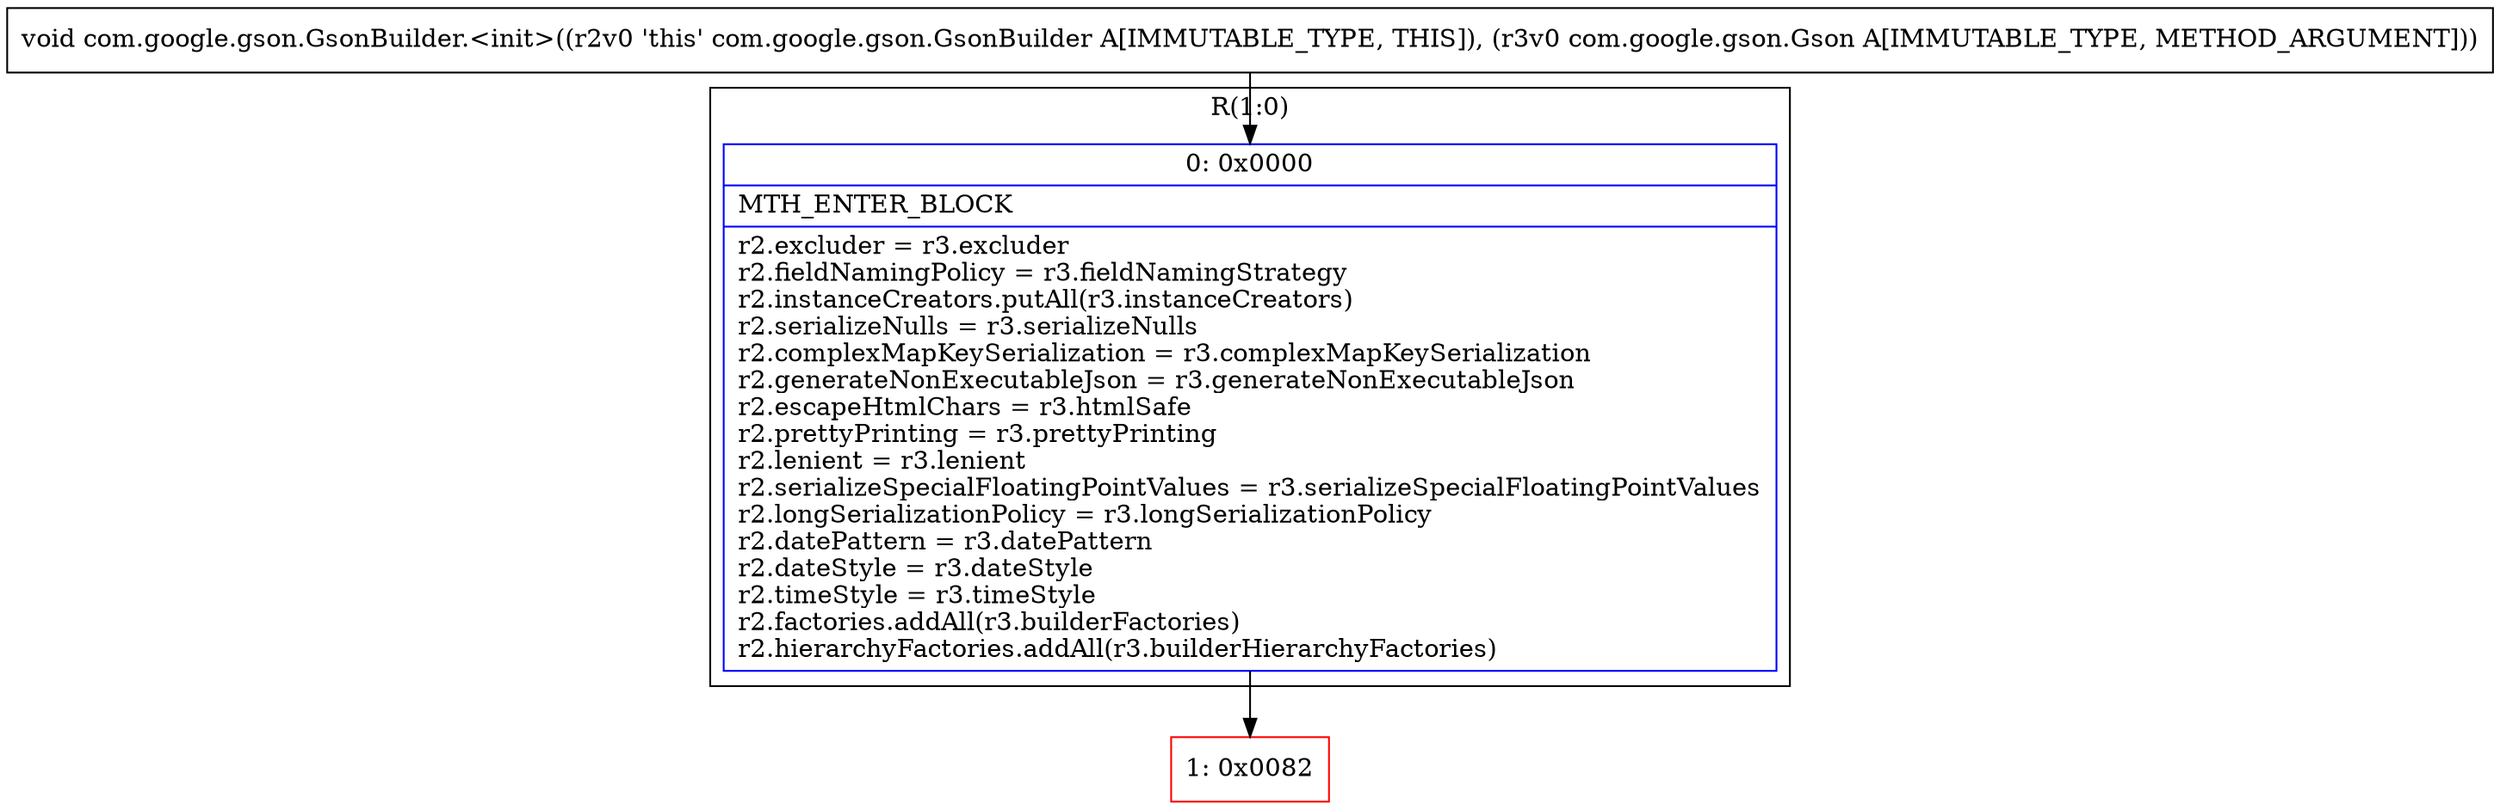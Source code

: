 digraph "CFG forcom.google.gson.GsonBuilder.\<init\>(Lcom\/google\/gson\/Gson;)V" {
subgraph cluster_Region_467182655 {
label = "R(1:0)";
node [shape=record,color=blue];
Node_0 [shape=record,label="{0\:\ 0x0000|MTH_ENTER_BLOCK\l|r2.excluder = r3.excluder\lr2.fieldNamingPolicy = r3.fieldNamingStrategy\lr2.instanceCreators.putAll(r3.instanceCreators)\lr2.serializeNulls = r3.serializeNulls\lr2.complexMapKeySerialization = r3.complexMapKeySerialization\lr2.generateNonExecutableJson = r3.generateNonExecutableJson\lr2.escapeHtmlChars = r3.htmlSafe\lr2.prettyPrinting = r3.prettyPrinting\lr2.lenient = r3.lenient\lr2.serializeSpecialFloatingPointValues = r3.serializeSpecialFloatingPointValues\lr2.longSerializationPolicy = r3.longSerializationPolicy\lr2.datePattern = r3.datePattern\lr2.dateStyle = r3.dateStyle\lr2.timeStyle = r3.timeStyle\lr2.factories.addAll(r3.builderFactories)\lr2.hierarchyFactories.addAll(r3.builderHierarchyFactories)\l}"];
}
Node_1 [shape=record,color=red,label="{1\:\ 0x0082}"];
MethodNode[shape=record,label="{void com.google.gson.GsonBuilder.\<init\>((r2v0 'this' com.google.gson.GsonBuilder A[IMMUTABLE_TYPE, THIS]), (r3v0 com.google.gson.Gson A[IMMUTABLE_TYPE, METHOD_ARGUMENT])) }"];
MethodNode -> Node_0;
Node_0 -> Node_1;
}

